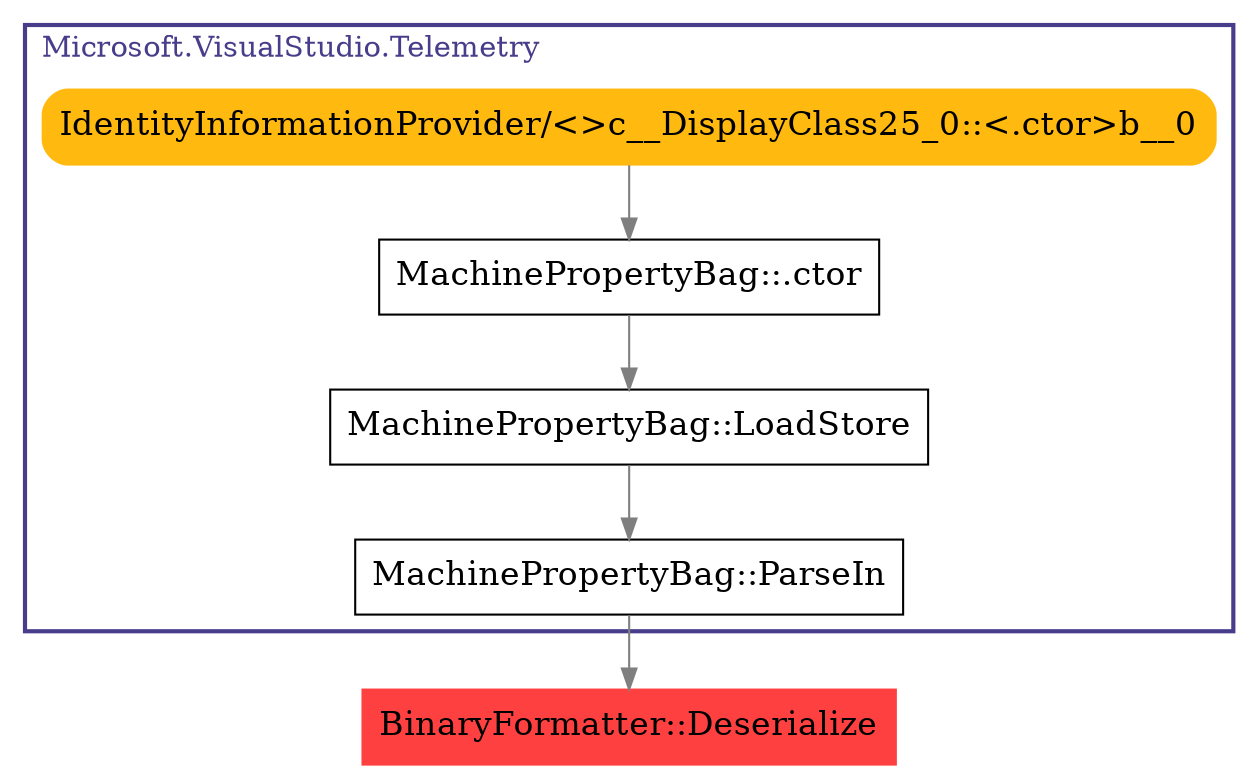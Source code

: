 digraph G {
node [fontsize = 16];
0 [label="BinaryFormatter::Deserialize", shape="box", style="filled", fillcolor="brown1", color="brown1"];
subgraph cluster_0 {
label="Microsoft.VisualStudio.Telemetry";
color=darkslateblue;
fontcolor=darkslateblue;
penwidth=2;
labeljust=l;
1 [label="MachinePropertyBag::ParseIn", shape="box"];
2 [label="MachinePropertyBag::LoadStore", shape="box"];
3 [label="MachinePropertyBag::.ctor", shape="box"];
4 [label="IdentityInformationProvider/<>c__DisplayClass25_0::<.ctor>b__0", shape="box", style="filled, rounded", fillcolor="darkgoldenrod1", color="darkgoldenrod1"];
}
1 -> 0 [color="gray50"];
2 -> 1 [color="gray50"];
3 -> 2 [color="gray50"];
4 -> 3 [color="gray50"];
}
